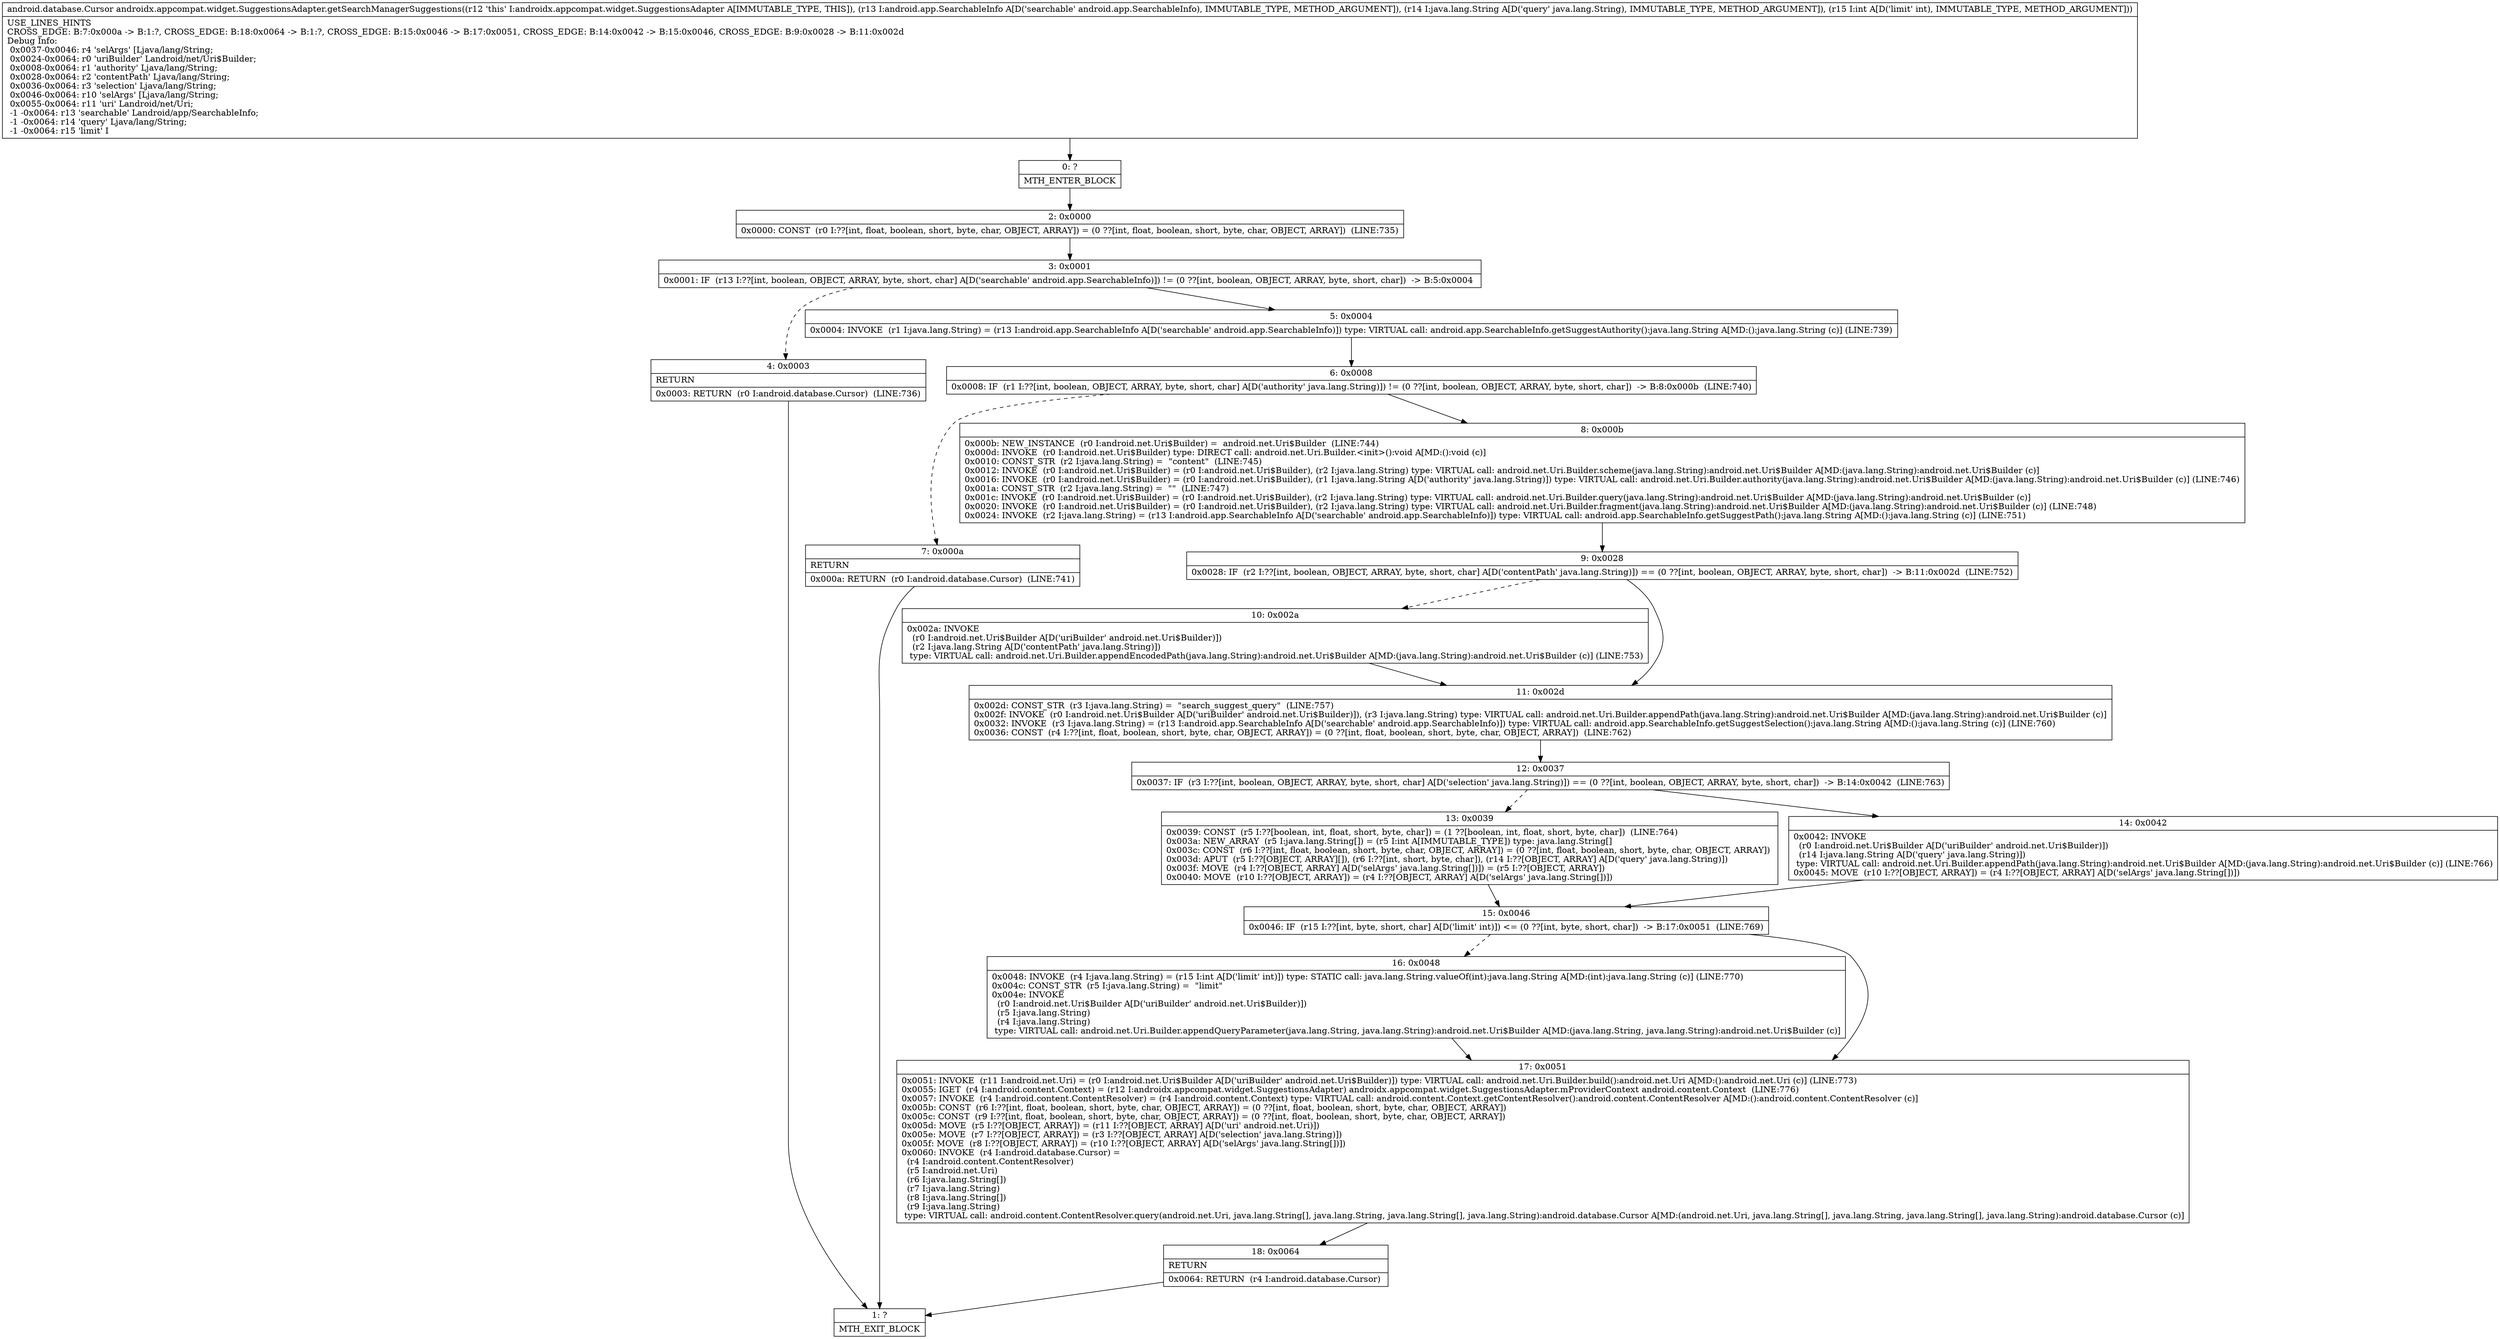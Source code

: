 digraph "CFG forandroidx.appcompat.widget.SuggestionsAdapter.getSearchManagerSuggestions(Landroid\/app\/SearchableInfo;Ljava\/lang\/String;I)Landroid\/database\/Cursor;" {
Node_0 [shape=record,label="{0\:\ ?|MTH_ENTER_BLOCK\l}"];
Node_2 [shape=record,label="{2\:\ 0x0000|0x0000: CONST  (r0 I:??[int, float, boolean, short, byte, char, OBJECT, ARRAY]) = (0 ??[int, float, boolean, short, byte, char, OBJECT, ARRAY])  (LINE:735)\l}"];
Node_3 [shape=record,label="{3\:\ 0x0001|0x0001: IF  (r13 I:??[int, boolean, OBJECT, ARRAY, byte, short, char] A[D('searchable' android.app.SearchableInfo)]) != (0 ??[int, boolean, OBJECT, ARRAY, byte, short, char])  \-\> B:5:0x0004 \l}"];
Node_4 [shape=record,label="{4\:\ 0x0003|RETURN\l|0x0003: RETURN  (r0 I:android.database.Cursor)  (LINE:736)\l}"];
Node_1 [shape=record,label="{1\:\ ?|MTH_EXIT_BLOCK\l}"];
Node_5 [shape=record,label="{5\:\ 0x0004|0x0004: INVOKE  (r1 I:java.lang.String) = (r13 I:android.app.SearchableInfo A[D('searchable' android.app.SearchableInfo)]) type: VIRTUAL call: android.app.SearchableInfo.getSuggestAuthority():java.lang.String A[MD:():java.lang.String (c)] (LINE:739)\l}"];
Node_6 [shape=record,label="{6\:\ 0x0008|0x0008: IF  (r1 I:??[int, boolean, OBJECT, ARRAY, byte, short, char] A[D('authority' java.lang.String)]) != (0 ??[int, boolean, OBJECT, ARRAY, byte, short, char])  \-\> B:8:0x000b  (LINE:740)\l}"];
Node_7 [shape=record,label="{7\:\ 0x000a|RETURN\l|0x000a: RETURN  (r0 I:android.database.Cursor)  (LINE:741)\l}"];
Node_8 [shape=record,label="{8\:\ 0x000b|0x000b: NEW_INSTANCE  (r0 I:android.net.Uri$Builder) =  android.net.Uri$Builder  (LINE:744)\l0x000d: INVOKE  (r0 I:android.net.Uri$Builder) type: DIRECT call: android.net.Uri.Builder.\<init\>():void A[MD:():void (c)]\l0x0010: CONST_STR  (r2 I:java.lang.String) =  \"content\"  (LINE:745)\l0x0012: INVOKE  (r0 I:android.net.Uri$Builder) = (r0 I:android.net.Uri$Builder), (r2 I:java.lang.String) type: VIRTUAL call: android.net.Uri.Builder.scheme(java.lang.String):android.net.Uri$Builder A[MD:(java.lang.String):android.net.Uri$Builder (c)]\l0x0016: INVOKE  (r0 I:android.net.Uri$Builder) = (r0 I:android.net.Uri$Builder), (r1 I:java.lang.String A[D('authority' java.lang.String)]) type: VIRTUAL call: android.net.Uri.Builder.authority(java.lang.String):android.net.Uri$Builder A[MD:(java.lang.String):android.net.Uri$Builder (c)] (LINE:746)\l0x001a: CONST_STR  (r2 I:java.lang.String) =  \"\"  (LINE:747)\l0x001c: INVOKE  (r0 I:android.net.Uri$Builder) = (r0 I:android.net.Uri$Builder), (r2 I:java.lang.String) type: VIRTUAL call: android.net.Uri.Builder.query(java.lang.String):android.net.Uri$Builder A[MD:(java.lang.String):android.net.Uri$Builder (c)]\l0x0020: INVOKE  (r0 I:android.net.Uri$Builder) = (r0 I:android.net.Uri$Builder), (r2 I:java.lang.String) type: VIRTUAL call: android.net.Uri.Builder.fragment(java.lang.String):android.net.Uri$Builder A[MD:(java.lang.String):android.net.Uri$Builder (c)] (LINE:748)\l0x0024: INVOKE  (r2 I:java.lang.String) = (r13 I:android.app.SearchableInfo A[D('searchable' android.app.SearchableInfo)]) type: VIRTUAL call: android.app.SearchableInfo.getSuggestPath():java.lang.String A[MD:():java.lang.String (c)] (LINE:751)\l}"];
Node_9 [shape=record,label="{9\:\ 0x0028|0x0028: IF  (r2 I:??[int, boolean, OBJECT, ARRAY, byte, short, char] A[D('contentPath' java.lang.String)]) == (0 ??[int, boolean, OBJECT, ARRAY, byte, short, char])  \-\> B:11:0x002d  (LINE:752)\l}"];
Node_10 [shape=record,label="{10\:\ 0x002a|0x002a: INVOKE  \l  (r0 I:android.net.Uri$Builder A[D('uriBuilder' android.net.Uri$Builder)])\l  (r2 I:java.lang.String A[D('contentPath' java.lang.String)])\l type: VIRTUAL call: android.net.Uri.Builder.appendEncodedPath(java.lang.String):android.net.Uri$Builder A[MD:(java.lang.String):android.net.Uri$Builder (c)] (LINE:753)\l}"];
Node_11 [shape=record,label="{11\:\ 0x002d|0x002d: CONST_STR  (r3 I:java.lang.String) =  \"search_suggest_query\"  (LINE:757)\l0x002f: INVOKE  (r0 I:android.net.Uri$Builder A[D('uriBuilder' android.net.Uri$Builder)]), (r3 I:java.lang.String) type: VIRTUAL call: android.net.Uri.Builder.appendPath(java.lang.String):android.net.Uri$Builder A[MD:(java.lang.String):android.net.Uri$Builder (c)]\l0x0032: INVOKE  (r3 I:java.lang.String) = (r13 I:android.app.SearchableInfo A[D('searchable' android.app.SearchableInfo)]) type: VIRTUAL call: android.app.SearchableInfo.getSuggestSelection():java.lang.String A[MD:():java.lang.String (c)] (LINE:760)\l0x0036: CONST  (r4 I:??[int, float, boolean, short, byte, char, OBJECT, ARRAY]) = (0 ??[int, float, boolean, short, byte, char, OBJECT, ARRAY])  (LINE:762)\l}"];
Node_12 [shape=record,label="{12\:\ 0x0037|0x0037: IF  (r3 I:??[int, boolean, OBJECT, ARRAY, byte, short, char] A[D('selection' java.lang.String)]) == (0 ??[int, boolean, OBJECT, ARRAY, byte, short, char])  \-\> B:14:0x0042  (LINE:763)\l}"];
Node_13 [shape=record,label="{13\:\ 0x0039|0x0039: CONST  (r5 I:??[boolean, int, float, short, byte, char]) = (1 ??[boolean, int, float, short, byte, char])  (LINE:764)\l0x003a: NEW_ARRAY  (r5 I:java.lang.String[]) = (r5 I:int A[IMMUTABLE_TYPE]) type: java.lang.String[] \l0x003c: CONST  (r6 I:??[int, float, boolean, short, byte, char, OBJECT, ARRAY]) = (0 ??[int, float, boolean, short, byte, char, OBJECT, ARRAY]) \l0x003d: APUT  (r5 I:??[OBJECT, ARRAY][]), (r6 I:??[int, short, byte, char]), (r14 I:??[OBJECT, ARRAY] A[D('query' java.lang.String)]) \l0x003f: MOVE  (r4 I:??[OBJECT, ARRAY] A[D('selArgs' java.lang.String[])]) = (r5 I:??[OBJECT, ARRAY]) \l0x0040: MOVE  (r10 I:??[OBJECT, ARRAY]) = (r4 I:??[OBJECT, ARRAY] A[D('selArgs' java.lang.String[])]) \l}"];
Node_15 [shape=record,label="{15\:\ 0x0046|0x0046: IF  (r15 I:??[int, byte, short, char] A[D('limit' int)]) \<= (0 ??[int, byte, short, char])  \-\> B:17:0x0051  (LINE:769)\l}"];
Node_16 [shape=record,label="{16\:\ 0x0048|0x0048: INVOKE  (r4 I:java.lang.String) = (r15 I:int A[D('limit' int)]) type: STATIC call: java.lang.String.valueOf(int):java.lang.String A[MD:(int):java.lang.String (c)] (LINE:770)\l0x004c: CONST_STR  (r5 I:java.lang.String) =  \"limit\" \l0x004e: INVOKE  \l  (r0 I:android.net.Uri$Builder A[D('uriBuilder' android.net.Uri$Builder)])\l  (r5 I:java.lang.String)\l  (r4 I:java.lang.String)\l type: VIRTUAL call: android.net.Uri.Builder.appendQueryParameter(java.lang.String, java.lang.String):android.net.Uri$Builder A[MD:(java.lang.String, java.lang.String):android.net.Uri$Builder (c)]\l}"];
Node_17 [shape=record,label="{17\:\ 0x0051|0x0051: INVOKE  (r11 I:android.net.Uri) = (r0 I:android.net.Uri$Builder A[D('uriBuilder' android.net.Uri$Builder)]) type: VIRTUAL call: android.net.Uri.Builder.build():android.net.Uri A[MD:():android.net.Uri (c)] (LINE:773)\l0x0055: IGET  (r4 I:android.content.Context) = (r12 I:androidx.appcompat.widget.SuggestionsAdapter) androidx.appcompat.widget.SuggestionsAdapter.mProviderContext android.content.Context  (LINE:776)\l0x0057: INVOKE  (r4 I:android.content.ContentResolver) = (r4 I:android.content.Context) type: VIRTUAL call: android.content.Context.getContentResolver():android.content.ContentResolver A[MD:():android.content.ContentResolver (c)]\l0x005b: CONST  (r6 I:??[int, float, boolean, short, byte, char, OBJECT, ARRAY]) = (0 ??[int, float, boolean, short, byte, char, OBJECT, ARRAY]) \l0x005c: CONST  (r9 I:??[int, float, boolean, short, byte, char, OBJECT, ARRAY]) = (0 ??[int, float, boolean, short, byte, char, OBJECT, ARRAY]) \l0x005d: MOVE  (r5 I:??[OBJECT, ARRAY]) = (r11 I:??[OBJECT, ARRAY] A[D('uri' android.net.Uri)]) \l0x005e: MOVE  (r7 I:??[OBJECT, ARRAY]) = (r3 I:??[OBJECT, ARRAY] A[D('selection' java.lang.String)]) \l0x005f: MOVE  (r8 I:??[OBJECT, ARRAY]) = (r10 I:??[OBJECT, ARRAY] A[D('selArgs' java.lang.String[])]) \l0x0060: INVOKE  (r4 I:android.database.Cursor) = \l  (r4 I:android.content.ContentResolver)\l  (r5 I:android.net.Uri)\l  (r6 I:java.lang.String[])\l  (r7 I:java.lang.String)\l  (r8 I:java.lang.String[])\l  (r9 I:java.lang.String)\l type: VIRTUAL call: android.content.ContentResolver.query(android.net.Uri, java.lang.String[], java.lang.String, java.lang.String[], java.lang.String):android.database.Cursor A[MD:(android.net.Uri, java.lang.String[], java.lang.String, java.lang.String[], java.lang.String):android.database.Cursor (c)]\l}"];
Node_18 [shape=record,label="{18\:\ 0x0064|RETURN\l|0x0064: RETURN  (r4 I:android.database.Cursor) \l}"];
Node_14 [shape=record,label="{14\:\ 0x0042|0x0042: INVOKE  \l  (r0 I:android.net.Uri$Builder A[D('uriBuilder' android.net.Uri$Builder)])\l  (r14 I:java.lang.String A[D('query' java.lang.String)])\l type: VIRTUAL call: android.net.Uri.Builder.appendPath(java.lang.String):android.net.Uri$Builder A[MD:(java.lang.String):android.net.Uri$Builder (c)] (LINE:766)\l0x0045: MOVE  (r10 I:??[OBJECT, ARRAY]) = (r4 I:??[OBJECT, ARRAY] A[D('selArgs' java.lang.String[])]) \l}"];
MethodNode[shape=record,label="{android.database.Cursor androidx.appcompat.widget.SuggestionsAdapter.getSearchManagerSuggestions((r12 'this' I:androidx.appcompat.widget.SuggestionsAdapter A[IMMUTABLE_TYPE, THIS]), (r13 I:android.app.SearchableInfo A[D('searchable' android.app.SearchableInfo), IMMUTABLE_TYPE, METHOD_ARGUMENT]), (r14 I:java.lang.String A[D('query' java.lang.String), IMMUTABLE_TYPE, METHOD_ARGUMENT]), (r15 I:int A[D('limit' int), IMMUTABLE_TYPE, METHOD_ARGUMENT]))  | USE_LINES_HINTS\lCROSS_EDGE: B:7:0x000a \-\> B:1:?, CROSS_EDGE: B:18:0x0064 \-\> B:1:?, CROSS_EDGE: B:15:0x0046 \-\> B:17:0x0051, CROSS_EDGE: B:14:0x0042 \-\> B:15:0x0046, CROSS_EDGE: B:9:0x0028 \-\> B:11:0x002d\lDebug Info:\l  0x0037\-0x0046: r4 'selArgs' [Ljava\/lang\/String;\l  0x0024\-0x0064: r0 'uriBuilder' Landroid\/net\/Uri$Builder;\l  0x0008\-0x0064: r1 'authority' Ljava\/lang\/String;\l  0x0028\-0x0064: r2 'contentPath' Ljava\/lang\/String;\l  0x0036\-0x0064: r3 'selection' Ljava\/lang\/String;\l  0x0046\-0x0064: r10 'selArgs' [Ljava\/lang\/String;\l  0x0055\-0x0064: r11 'uri' Landroid\/net\/Uri;\l  \-1 \-0x0064: r13 'searchable' Landroid\/app\/SearchableInfo;\l  \-1 \-0x0064: r14 'query' Ljava\/lang\/String;\l  \-1 \-0x0064: r15 'limit' I\l}"];
MethodNode -> Node_0;Node_0 -> Node_2;
Node_2 -> Node_3;
Node_3 -> Node_4[style=dashed];
Node_3 -> Node_5;
Node_4 -> Node_1;
Node_5 -> Node_6;
Node_6 -> Node_7[style=dashed];
Node_6 -> Node_8;
Node_7 -> Node_1;
Node_8 -> Node_9;
Node_9 -> Node_10[style=dashed];
Node_9 -> Node_11;
Node_10 -> Node_11;
Node_11 -> Node_12;
Node_12 -> Node_13[style=dashed];
Node_12 -> Node_14;
Node_13 -> Node_15;
Node_15 -> Node_16[style=dashed];
Node_15 -> Node_17;
Node_16 -> Node_17;
Node_17 -> Node_18;
Node_18 -> Node_1;
Node_14 -> Node_15;
}

